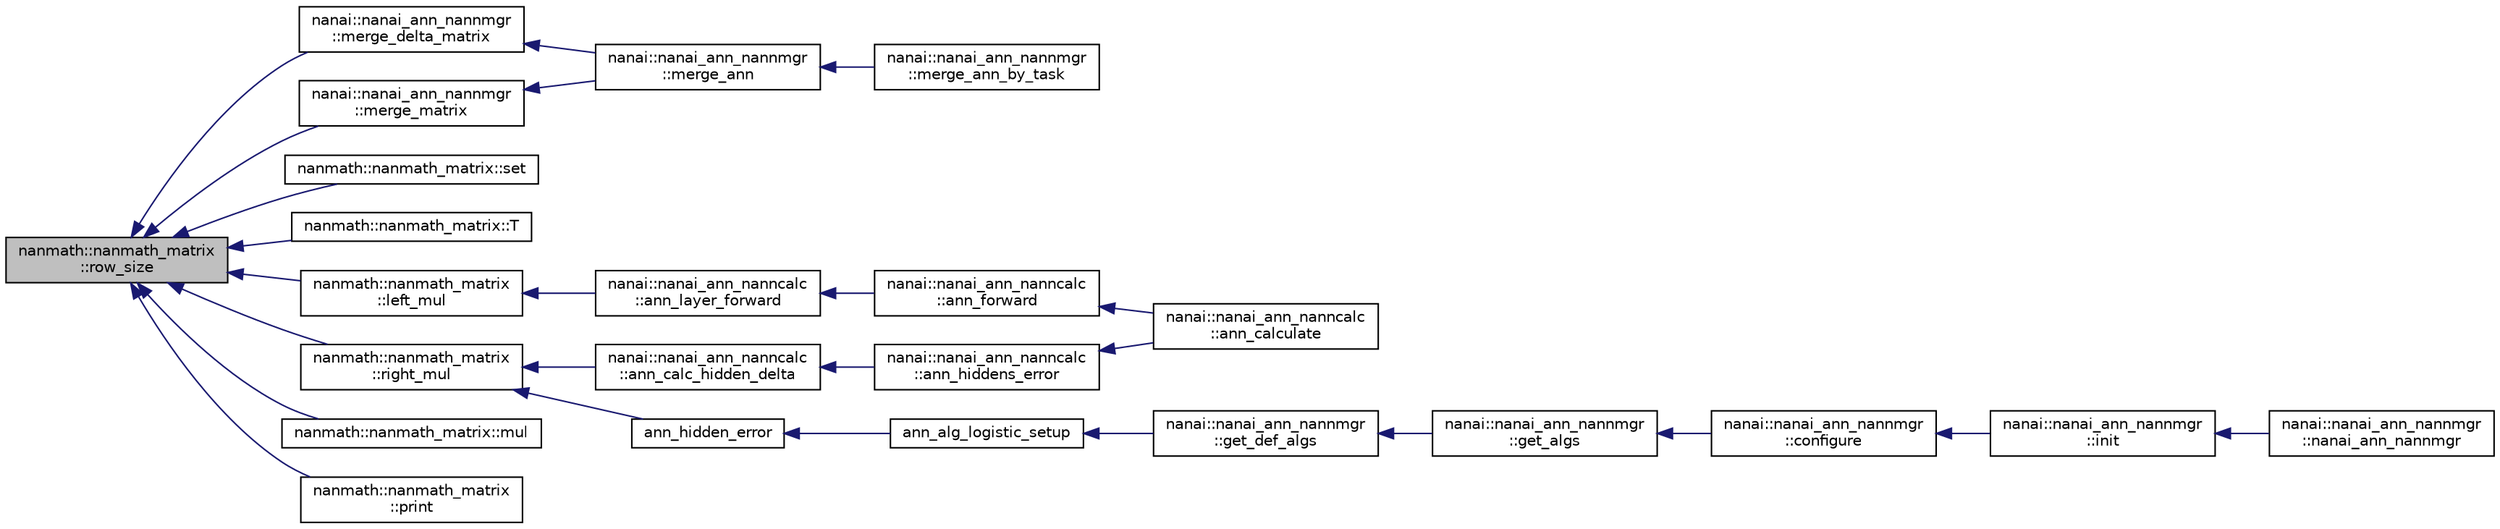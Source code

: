 digraph "nanmath::nanmath_matrix::row_size"
{
  edge [fontname="Helvetica",fontsize="10",labelfontname="Helvetica",labelfontsize="10"];
  node [fontname="Helvetica",fontsize="10",shape=record];
  rankdir="LR";
  Node1 [label="nanmath::nanmath_matrix\l::row_size",height=0.2,width=0.4,color="black", fillcolor="grey75", style="filled", fontcolor="black"];
  Node1 -> Node2 [dir="back",color="midnightblue",fontsize="10",style="solid",fontname="Helvetica"];
  Node2 [label="nanai::nanai_ann_nannmgr\l::merge_delta_matrix",height=0.2,width=0.4,color="black", fillcolor="white", style="filled",URL="$classnanai_1_1nanai__ann__nannmgr.html#a1d9acf82974a0c785349370f40d583af"];
  Node2 -> Node3 [dir="back",color="midnightblue",fontsize="10",style="solid",fontname="Helvetica"];
  Node3 [label="nanai::nanai_ann_nannmgr\l::merge_ann",height=0.2,width=0.4,color="black", fillcolor="white", style="filled",URL="$classnanai_1_1nanai__ann__nannmgr.html#a569b5527d3efd6615b1ed5fe311d3e55"];
  Node3 -> Node4 [dir="back",color="midnightblue",fontsize="10",style="solid",fontname="Helvetica"];
  Node4 [label="nanai::nanai_ann_nannmgr\l::merge_ann_by_task",height=0.2,width=0.4,color="black", fillcolor="white", style="filled",URL="$classnanai_1_1nanai__ann__nannmgr.html#a892c55b5c4a4b22dfd738c1227476ab0"];
  Node1 -> Node5 [dir="back",color="midnightblue",fontsize="10",style="solid",fontname="Helvetica"];
  Node5 [label="nanai::nanai_ann_nannmgr\l::merge_matrix",height=0.2,width=0.4,color="black", fillcolor="white", style="filled",URL="$classnanai_1_1nanai__ann__nannmgr.html#a7a9f384ebe727ed9722cbc04e82d30c8"];
  Node5 -> Node3 [dir="back",color="midnightblue",fontsize="10",style="solid",fontname="Helvetica"];
  Node1 -> Node6 [dir="back",color="midnightblue",fontsize="10",style="solid",fontname="Helvetica"];
  Node6 [label="nanmath::nanmath_matrix::set",height=0.2,width=0.4,color="black", fillcolor="white", style="filled",URL="$classnanmath_1_1nanmath__matrix.html#a0074200e9eaa3ffb2b9ce6602e1bfd5d"];
  Node1 -> Node7 [dir="back",color="midnightblue",fontsize="10",style="solid",fontname="Helvetica"];
  Node7 [label="nanmath::nanmath_matrix::T",height=0.2,width=0.4,color="black", fillcolor="white", style="filled",URL="$classnanmath_1_1nanmath__matrix.html#a1e04289b0bfb7556f2d4c25d49a8198d"];
  Node1 -> Node8 [dir="back",color="midnightblue",fontsize="10",style="solid",fontname="Helvetica"];
  Node8 [label="nanmath::nanmath_matrix\l::left_mul",height=0.2,width=0.4,color="black", fillcolor="white", style="filled",URL="$classnanmath_1_1nanmath__matrix.html#aaebae090e22fdb90b531ea376a958959"];
  Node8 -> Node9 [dir="back",color="midnightblue",fontsize="10",style="solid",fontname="Helvetica"];
  Node9 [label="nanai::nanai_ann_nanncalc\l::ann_layer_forward",height=0.2,width=0.4,color="black", fillcolor="white", style="filled",URL="$classnanai_1_1nanai__ann__nanncalc.html#af70fe54abb55d464459e2ce4548b1ff2"];
  Node9 -> Node10 [dir="back",color="midnightblue",fontsize="10",style="solid",fontname="Helvetica"];
  Node10 [label="nanai::nanai_ann_nanncalc\l::ann_forward",height=0.2,width=0.4,color="black", fillcolor="white", style="filled",URL="$classnanai_1_1nanai__ann__nanncalc.html#a59b33730cd75893be549ba6cbe1cd7aa"];
  Node10 -> Node11 [dir="back",color="midnightblue",fontsize="10",style="solid",fontname="Helvetica"];
  Node11 [label="nanai::nanai_ann_nanncalc\l::ann_calculate",height=0.2,width=0.4,color="black", fillcolor="white", style="filled",URL="$classnanai_1_1nanai__ann__nanncalc.html#aeebc06b5241f6f9e1e5b78daa7e31911"];
  Node1 -> Node12 [dir="back",color="midnightblue",fontsize="10",style="solid",fontname="Helvetica"];
  Node12 [label="nanmath::nanmath_matrix\l::right_mul",height=0.2,width=0.4,color="black", fillcolor="white", style="filled",URL="$classnanmath_1_1nanmath__matrix.html#a785f78f5f75769e2e4d1dbe23c37ea2a"];
  Node12 -> Node13 [dir="back",color="midnightblue",fontsize="10",style="solid",fontname="Helvetica"];
  Node13 [label="ann_hidden_error",height=0.2,width=0.4,color="black", fillcolor="white", style="filled",URL="$nanai__ann__alg__logistic_8cc.html#a37136881199e91079d26428f8929f236"];
  Node13 -> Node14 [dir="back",color="midnightblue",fontsize="10",style="solid",fontname="Helvetica"];
  Node14 [label="ann_alg_logistic_setup",height=0.2,width=0.4,color="black", fillcolor="white", style="filled",URL="$nanai__ann__alg__logistic_8cc.html#ad91d250f591564487951f4bcf9ced372"];
  Node14 -> Node15 [dir="back",color="midnightblue",fontsize="10",style="solid",fontname="Helvetica"];
  Node15 [label="nanai::nanai_ann_nannmgr\l::get_def_algs",height=0.2,width=0.4,color="black", fillcolor="white", style="filled",URL="$classnanai_1_1nanai__ann__nannmgr.html#a2041f91a11e801557c4e2a310fae4355"];
  Node15 -> Node16 [dir="back",color="midnightblue",fontsize="10",style="solid",fontname="Helvetica"];
  Node16 [label="nanai::nanai_ann_nannmgr\l::get_algs",height=0.2,width=0.4,color="black", fillcolor="white", style="filled",URL="$classnanai_1_1nanai__ann__nannmgr.html#af20462056d6628462b18b865197083a5"];
  Node16 -> Node17 [dir="back",color="midnightblue",fontsize="10",style="solid",fontname="Helvetica"];
  Node17 [label="nanai::nanai_ann_nannmgr\l::configure",height=0.2,width=0.4,color="black", fillcolor="white", style="filled",URL="$classnanai_1_1nanai__ann__nannmgr.html#a4097cd6c0d8c9fbd38df08d4474162d7"];
  Node17 -> Node18 [dir="back",color="midnightblue",fontsize="10",style="solid",fontname="Helvetica"];
  Node18 [label="nanai::nanai_ann_nannmgr\l::init",height=0.2,width=0.4,color="black", fillcolor="white", style="filled",URL="$classnanai_1_1nanai__ann__nannmgr.html#ae4bd257f8c13617deb792e90f72574ea"];
  Node18 -> Node19 [dir="back",color="midnightblue",fontsize="10",style="solid",fontname="Helvetica"];
  Node19 [label="nanai::nanai_ann_nannmgr\l::nanai_ann_nannmgr",height=0.2,width=0.4,color="black", fillcolor="white", style="filled",URL="$classnanai_1_1nanai__ann__nannmgr.html#ac0ab089eae09f4d317218fcad3cfe804"];
  Node12 -> Node20 [dir="back",color="midnightblue",fontsize="10",style="solid",fontname="Helvetica"];
  Node20 [label="nanai::nanai_ann_nanncalc\l::ann_calc_hidden_delta",height=0.2,width=0.4,color="black", fillcolor="white", style="filled",URL="$classnanai_1_1nanai__ann__nanncalc.html#ac3254f506152da643ce0dd7b3077ff92"];
  Node20 -> Node21 [dir="back",color="midnightblue",fontsize="10",style="solid",fontname="Helvetica"];
  Node21 [label="nanai::nanai_ann_nanncalc\l::ann_hiddens_error",height=0.2,width=0.4,color="black", fillcolor="white", style="filled",URL="$classnanai_1_1nanai__ann__nanncalc.html#a655e79fd2845915c691081094b02e121"];
  Node21 -> Node11 [dir="back",color="midnightblue",fontsize="10",style="solid",fontname="Helvetica"];
  Node1 -> Node22 [dir="back",color="midnightblue",fontsize="10",style="solid",fontname="Helvetica"];
  Node22 [label="nanmath::nanmath_matrix::mul",height=0.2,width=0.4,color="black", fillcolor="white", style="filled",URL="$classnanmath_1_1nanmath__matrix.html#a947460315b7a871de1c7084cde469e3e"];
  Node1 -> Node23 [dir="back",color="midnightblue",fontsize="10",style="solid",fontname="Helvetica"];
  Node23 [label="nanmath::nanmath_matrix\l::print",height=0.2,width=0.4,color="black", fillcolor="white", style="filled",URL="$classnanmath_1_1nanmath__matrix.html#a114b8a9aa414e94b06c0ddd9496a34d8"];
}
